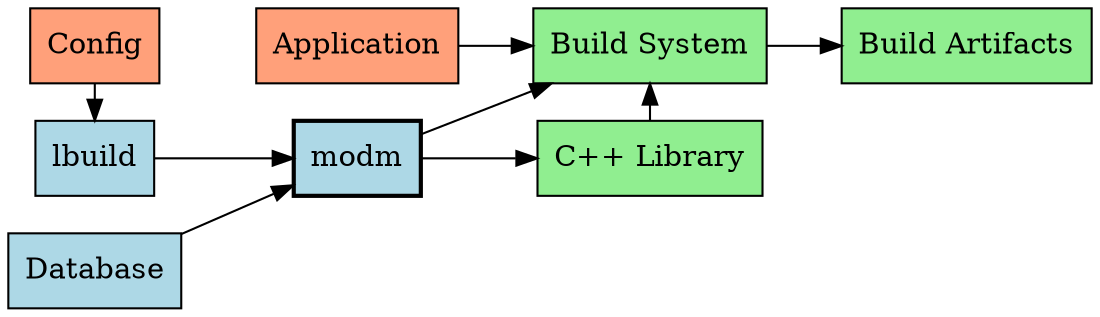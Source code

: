 digraph dependencies
{
	bgcolor = transparent;
	rankdir = LR;
	subgraph modm
	{
		label = "modm";
		node [style=filled, shape=box];

		modm_config [label="Config", style="filled,solid", fillcolor=lightsalmon];
		modm_application [label="Application", style="filled,solid", fillcolor=lightsalmon, rank=1];

		modm_lbuild [label="lbuild", style="filled,solid", fillcolor=lightblue];
		modm_modules [label="modm", style="filled,solid,bold", fillcolor=lightblue];
		modm_devices [label="Database", style="filled,solid", fillcolor=lightblue];

		modm_build_system [label="Build System", style="filled,solid", fillcolor=lightgreen];
		modm_custom_library [label="C++ Library", style="filled,solid", fillcolor=lightgreen];
		modm_build_artifacts [label="Build Artifacts", style="filled,solid", fillcolor=lightgreen];
	}
	modm_config -> modm_lbuild [constraint=false];

	modm_lbuild -> modm_modules;
	modm_devices -> modm_modules [constraint=false];
	modm_modules -> modm_build_system;
	modm_modules -> modm_custom_library;

	modm_application -> modm_build_system;
	modm_custom_library -> modm_build_system [constraint=false];
	modm_build_system -> modm_build_artifacts;
}
